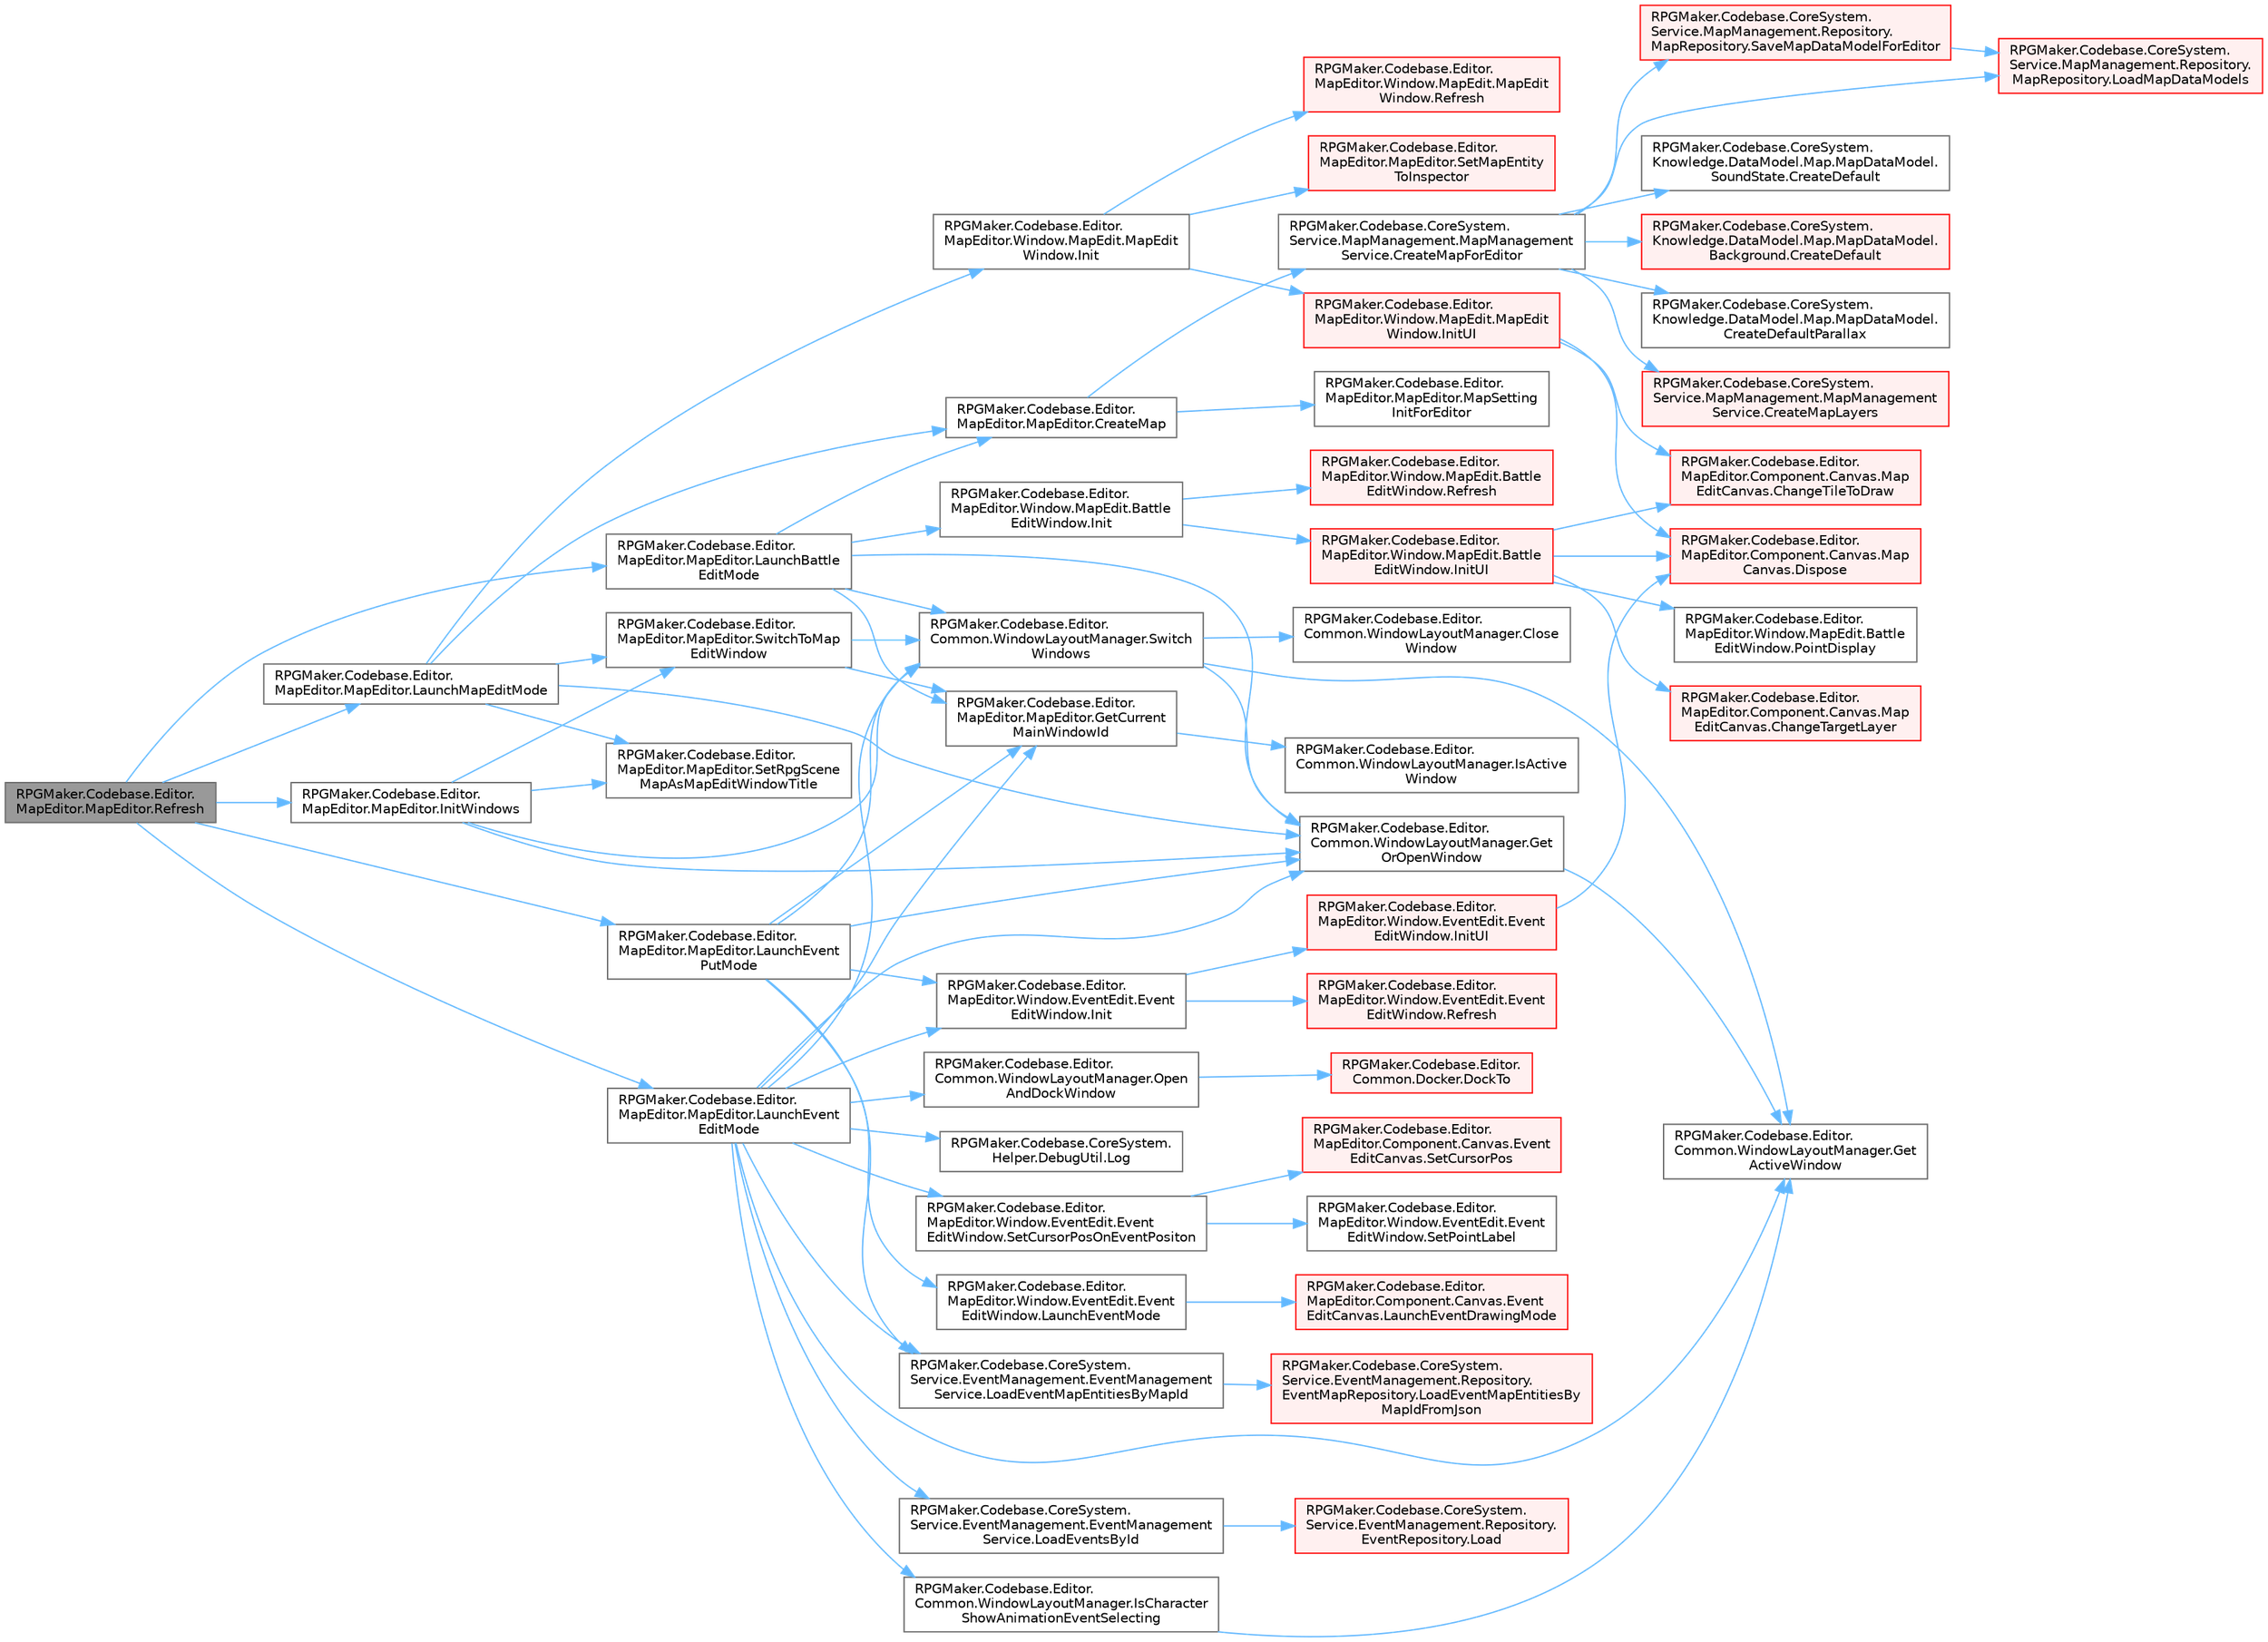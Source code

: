 digraph "RPGMaker.Codebase.Editor.MapEditor.MapEditor.Refresh"
{
 // LATEX_PDF_SIZE
  bgcolor="transparent";
  edge [fontname=Helvetica,fontsize=10,labelfontname=Helvetica,labelfontsize=10];
  node [fontname=Helvetica,fontsize=10,shape=box,height=0.2,width=0.4];
  rankdir="LR";
  Node1 [id="Node000001",label="RPGMaker.Codebase.Editor.\lMapEditor.MapEditor.Refresh",height=0.2,width=0.4,color="gray40", fillcolor="grey60", style="filled", fontcolor="black",tooltip=" "];
  Node1 -> Node2 [id="edge1_Node000001_Node000002",color="steelblue1",style="solid",tooltip=" "];
  Node2 [id="Node000002",label="RPGMaker.Codebase.Editor.\lMapEditor.MapEditor.InitWindows",height=0.2,width=0.4,color="grey40", fillcolor="white", style="filled",URL="$d1/d2d/class_r_p_g_maker_1_1_codebase_1_1_editor_1_1_map_editor_1_1_map_editor.html#a6b0846cc7c537bff3bc35ed27b41ad0e",tooltip=" "];
  Node2 -> Node3 [id="edge2_Node000002_Node000003",color="steelblue1",style="solid",tooltip=" "];
  Node3 [id="Node000003",label="RPGMaker.Codebase.Editor.\lCommon.WindowLayoutManager.Get\lOrOpenWindow",height=0.2,width=0.4,color="grey40", fillcolor="white", style="filled",URL="$d1/dcb/class_r_p_g_maker_1_1_codebase_1_1_editor_1_1_common_1_1_window_layout_manager.html#a800df5ea8f1279e857a7930eadc791c4",tooltip=" "];
  Node3 -> Node4 [id="edge3_Node000003_Node000004",color="steelblue1",style="solid",tooltip=" "];
  Node4 [id="Node000004",label="RPGMaker.Codebase.Editor.\lCommon.WindowLayoutManager.Get\lActiveWindow",height=0.2,width=0.4,color="grey40", fillcolor="white", style="filled",URL="$d1/dcb/class_r_p_g_maker_1_1_codebase_1_1_editor_1_1_common_1_1_window_layout_manager.html#a5d6a0f96e987d3d534af55f13296b8c1",tooltip=" "];
  Node2 -> Node5 [id="edge4_Node000002_Node000005",color="steelblue1",style="solid",tooltip=" "];
  Node5 [id="Node000005",label="RPGMaker.Codebase.Editor.\lMapEditor.MapEditor.SetRpgScene\lMapAsMapEditWindowTitle",height=0.2,width=0.4,color="grey40", fillcolor="white", style="filled",URL="$d1/d2d/class_r_p_g_maker_1_1_codebase_1_1_editor_1_1_map_editor_1_1_map_editor.html#a29ac6587cd8f47507d7f505663c9e0dd",tooltip=" "];
  Node2 -> Node6 [id="edge5_Node000002_Node000006",color="steelblue1",style="solid",tooltip=" "];
  Node6 [id="Node000006",label="RPGMaker.Codebase.Editor.\lMapEditor.MapEditor.SwitchToMap\lEditWindow",height=0.2,width=0.4,color="grey40", fillcolor="white", style="filled",URL="$d1/d2d/class_r_p_g_maker_1_1_codebase_1_1_editor_1_1_map_editor_1_1_map_editor.html#ab412725bfc3e503f30c69d34eab0442e",tooltip=" "];
  Node6 -> Node7 [id="edge6_Node000006_Node000007",color="steelblue1",style="solid",tooltip=" "];
  Node7 [id="Node000007",label="RPGMaker.Codebase.Editor.\lMapEditor.MapEditor.GetCurrent\lMainWindowId",height=0.2,width=0.4,color="grey40", fillcolor="white", style="filled",URL="$d1/d2d/class_r_p_g_maker_1_1_codebase_1_1_editor_1_1_map_editor_1_1_map_editor.html#af3d442a72972dd5c4fd1332ef50cb21b",tooltip=" "];
  Node7 -> Node8 [id="edge7_Node000007_Node000008",color="steelblue1",style="solid",tooltip=" "];
  Node8 [id="Node000008",label="RPGMaker.Codebase.Editor.\lCommon.WindowLayoutManager.IsActive\lWindow",height=0.2,width=0.4,color="grey40", fillcolor="white", style="filled",URL="$d1/dcb/class_r_p_g_maker_1_1_codebase_1_1_editor_1_1_common_1_1_window_layout_manager.html#a2b1eee65cd77849647530a6057678051",tooltip=" "];
  Node6 -> Node9 [id="edge8_Node000006_Node000009",color="steelblue1",style="solid",tooltip=" "];
  Node9 [id="Node000009",label="RPGMaker.Codebase.Editor.\lCommon.WindowLayoutManager.Switch\lWindows",height=0.2,width=0.4,color="grey40", fillcolor="white", style="filled",URL="$d1/dcb/class_r_p_g_maker_1_1_codebase_1_1_editor_1_1_common_1_1_window_layout_manager.html#af6e45a40b716308d921128ef9711decc",tooltip=" "];
  Node9 -> Node10 [id="edge9_Node000009_Node000010",color="steelblue1",style="solid",tooltip=" "];
  Node10 [id="Node000010",label="RPGMaker.Codebase.Editor.\lCommon.WindowLayoutManager.Close\lWindow",height=0.2,width=0.4,color="grey40", fillcolor="white", style="filled",URL="$d1/dcb/class_r_p_g_maker_1_1_codebase_1_1_editor_1_1_common_1_1_window_layout_manager.html#a57f6967903bb83daf5aadaf1a5a67d71",tooltip=" "];
  Node9 -> Node4 [id="edge10_Node000009_Node000004",color="steelblue1",style="solid",tooltip=" "];
  Node9 -> Node3 [id="edge11_Node000009_Node000003",color="steelblue1",style="solid",tooltip=" "];
  Node2 -> Node9 [id="edge12_Node000002_Node000009",color="steelblue1",style="solid",tooltip=" "];
  Node1 -> Node11 [id="edge13_Node000001_Node000011",color="steelblue1",style="solid",tooltip=" "];
  Node11 [id="Node000011",label="RPGMaker.Codebase.Editor.\lMapEditor.MapEditor.LaunchBattle\lEditMode",height=0.2,width=0.4,color="grey40", fillcolor="white", style="filled",URL="$d1/d2d/class_r_p_g_maker_1_1_codebase_1_1_editor_1_1_map_editor_1_1_map_editor.html#a6c4be9c23c8a1ec2f034ddb63d64b0b9",tooltip=" "];
  Node11 -> Node12 [id="edge14_Node000011_Node000012",color="steelblue1",style="solid",tooltip=" "];
  Node12 [id="Node000012",label="RPGMaker.Codebase.Editor.\lMapEditor.MapEditor.CreateMap",height=0.2,width=0.4,color="grey40", fillcolor="white", style="filled",URL="$d1/d2d/class_r_p_g_maker_1_1_codebase_1_1_editor_1_1_map_editor_1_1_map_editor.html#aaad5865cd59a0db90e9e2ff3a131a45e",tooltip=" "];
  Node12 -> Node13 [id="edge15_Node000012_Node000013",color="steelblue1",style="solid",tooltip=" "];
  Node13 [id="Node000013",label="RPGMaker.Codebase.CoreSystem.\lService.MapManagement.MapManagement\lService.CreateMapForEditor",height=0.2,width=0.4,color="grey40", fillcolor="white", style="filled",URL="$da/d11/class_r_p_g_maker_1_1_codebase_1_1_core_system_1_1_service_1_1_map_management_1_1_map_management_service.html#a5c1fff800906e86a5d8db13d9defa77a",tooltip="マップを新規作成する。"];
  Node13 -> Node14 [id="edge16_Node000013_Node000014",color="steelblue1",style="solid",tooltip=" "];
  Node14 [id="Node000014",label="RPGMaker.Codebase.CoreSystem.\lKnowledge.DataModel.Map.MapDataModel.\lSoundState.CreateDefault",height=0.2,width=0.4,color="grey40", fillcolor="white", style="filled",URL="$dc/d49/class_r_p_g_maker_1_1_codebase_1_1_core_system_1_1_knowledge_1_1_data_model_1_1_map_1_1_map_data_model_1_1_sound_state.html#aeb0cb79ef2718c962eb55aca6e28ac64",tooltip=" "];
  Node13 -> Node15 [id="edge17_Node000013_Node000015",color="steelblue1",style="solid",tooltip=" "];
  Node15 [id="Node000015",label="RPGMaker.Codebase.CoreSystem.\lKnowledge.DataModel.Map.MapDataModel.\lBackground.CreateDefault",height=0.2,width=0.4,color="red", fillcolor="#FFF0F0", style="filled",URL="$d0/d66/class_r_p_g_maker_1_1_codebase_1_1_core_system_1_1_knowledge_1_1_data_model_1_1_map_1_1_map_data_model_1_1_background.html#a1eee2a663fa000054126f28fef1b9e0e",tooltip=" "];
  Node13 -> Node17 [id="edge18_Node000013_Node000017",color="steelblue1",style="solid",tooltip=" "];
  Node17 [id="Node000017",label="RPGMaker.Codebase.CoreSystem.\lKnowledge.DataModel.Map.MapDataModel.\lCreateDefaultParallax",height=0.2,width=0.4,color="grey40", fillcolor="white", style="filled",URL="$d8/d51/class_r_p_g_maker_1_1_codebase_1_1_core_system_1_1_knowledge_1_1_data_model_1_1_map_1_1_map_data_model.html#abba82ffda8fa428f15566ce5c517f6cc",tooltip=" "];
  Node13 -> Node18 [id="edge19_Node000013_Node000018",color="steelblue1",style="solid",tooltip=" "];
  Node18 [id="Node000018",label="RPGMaker.Codebase.CoreSystem.\lService.MapManagement.MapManagement\lService.CreateMapLayers",height=0.2,width=0.4,color="red", fillcolor="#FFF0F0", style="filled",URL="$da/d11/class_r_p_g_maker_1_1_codebase_1_1_core_system_1_1_service_1_1_map_management_1_1_map_management_service.html#ab8ac5194ce118b299209962be4e88956",tooltip=" "];
  Node13 -> Node20 [id="edge20_Node000013_Node000020",color="steelblue1",style="solid",tooltip=" "];
  Node20 [id="Node000020",label="RPGMaker.Codebase.CoreSystem.\lService.MapManagement.Repository.\lMapRepository.LoadMapDataModels",height=0.2,width=0.4,color="red", fillcolor="#FFF0F0", style="filled",URL="$d5/d90/class_r_p_g_maker_1_1_codebase_1_1_core_system_1_1_service_1_1_map_management_1_1_repository_1_1_map_repository.html#ae52ac0cf88d7d660713d2c01b24207e2",tooltip=" "];
  Node13 -> Node23 [id="edge21_Node000013_Node000023",color="steelblue1",style="solid",tooltip=" "];
  Node23 [id="Node000023",label="RPGMaker.Codebase.CoreSystem.\lService.MapManagement.Repository.\lMapRepository.SaveMapDataModelForEditor",height=0.2,width=0.4,color="red", fillcolor="#FFF0F0", style="filled",URL="$d5/d90/class_r_p_g_maker_1_1_codebase_1_1_core_system_1_1_service_1_1_map_management_1_1_repository_1_1_map_repository.html#ac61cc506d9255bbd571043f3e5468e49",tooltip=" "];
  Node23 -> Node20 [id="edge22_Node000023_Node000020",color="steelblue1",style="solid",tooltip=" "];
  Node12 -> Node29 [id="edge23_Node000012_Node000029",color="steelblue1",style="solid",tooltip=" "];
  Node29 [id="Node000029",label="RPGMaker.Codebase.Editor.\lMapEditor.MapEditor.MapSetting\lInitForEditor",height=0.2,width=0.4,color="grey40", fillcolor="white", style="filled",URL="$d1/d2d/class_r_p_g_maker_1_1_codebase_1_1_editor_1_1_map_editor_1_1_map_editor.html#abe14ea698ba7f243b9c5ca8855ebd2db",tooltip=" "];
  Node11 -> Node7 [id="edge24_Node000011_Node000007",color="steelblue1",style="solid",tooltip=" "];
  Node11 -> Node3 [id="edge25_Node000011_Node000003",color="steelblue1",style="solid",tooltip=" "];
  Node11 -> Node30 [id="edge26_Node000011_Node000030",color="steelblue1",style="solid",tooltip=" "];
  Node30 [id="Node000030",label="RPGMaker.Codebase.Editor.\lMapEditor.Window.MapEdit.Battle\lEditWindow.Init",height=0.2,width=0.4,color="grey40", fillcolor="white", style="filled",URL="$d3/d72/class_r_p_g_maker_1_1_codebase_1_1_editor_1_1_map_editor_1_1_window_1_1_map_edit_1_1_battle_edit_window.html#ac8d7f9a4b9b0fba06eb6e70ab2302d82",tooltip=" "];
  Node30 -> Node31 [id="edge27_Node000030_Node000031",color="steelblue1",style="solid",tooltip=" "];
  Node31 [id="Node000031",label="RPGMaker.Codebase.Editor.\lMapEditor.Window.MapEdit.Battle\lEditWindow.InitUI",height=0.2,width=0.4,color="red", fillcolor="#FFF0F0", style="filled",URL="$d3/d72/class_r_p_g_maker_1_1_codebase_1_1_editor_1_1_map_editor_1_1_window_1_1_map_edit_1_1_battle_edit_window.html#ac73aaa89c2af0ab6fb349ac84434a9a3",tooltip=" "];
  Node31 -> Node32 [id="edge28_Node000031_Node000032",color="steelblue1",style="solid",tooltip=" "];
  Node32 [id="Node000032",label="RPGMaker.Codebase.Editor.\lMapEditor.Component.Canvas.Map\lEditCanvas.ChangeTargetLayer",height=0.2,width=0.4,color="red", fillcolor="#FFF0F0", style="filled",URL="$d9/df5/class_r_p_g_maker_1_1_codebase_1_1_editor_1_1_map_editor_1_1_component_1_1_canvas_1_1_map_edit_canvas.html#ab7e93b3744c154445dce99d867e22983",tooltip=" "];
  Node31 -> Node34 [id="edge29_Node000031_Node000034",color="steelblue1",style="solid",tooltip=" "];
  Node34 [id="Node000034",label="RPGMaker.Codebase.Editor.\lMapEditor.Component.Canvas.Map\lEditCanvas.ChangeTileToDraw",height=0.2,width=0.4,color="red", fillcolor="#FFF0F0", style="filled",URL="$d9/df5/class_r_p_g_maker_1_1_codebase_1_1_editor_1_1_map_editor_1_1_component_1_1_canvas_1_1_map_edit_canvas.html#aedcf06463eef42945c47ca555e1a8a58",tooltip=" "];
  Node31 -> Node58 [id="edge30_Node000031_Node000058",color="steelblue1",style="solid",tooltip=" "];
  Node58 [id="Node000058",label="RPGMaker.Codebase.Editor.\lMapEditor.Component.Canvas.Map\lCanvas.Dispose",height=0.2,width=0.4,color="red", fillcolor="#FFF0F0", style="filled",URL="$da/d63/class_r_p_g_maker_1_1_codebase_1_1_editor_1_1_map_editor_1_1_component_1_1_canvas_1_1_map_canvas.html#a04fdc064260c84ff0b542405b72805a6",tooltip=" "];
  Node31 -> Node62 [id="edge31_Node000031_Node000062",color="steelblue1",style="solid",tooltip=" "];
  Node62 [id="Node000062",label="RPGMaker.Codebase.Editor.\lMapEditor.Window.MapEdit.Battle\lEditWindow.PointDisplay",height=0.2,width=0.4,color="grey40", fillcolor="white", style="filled",URL="$d3/d72/class_r_p_g_maker_1_1_codebase_1_1_editor_1_1_map_editor_1_1_window_1_1_map_edit_1_1_battle_edit_window.html#a40d44d969a8a13a089379532c8250c33",tooltip=" "];
  Node30 -> Node64 [id="edge32_Node000030_Node000064",color="steelblue1",style="solid",tooltip=" "];
  Node64 [id="Node000064",label="RPGMaker.Codebase.Editor.\lMapEditor.Window.MapEdit.Battle\lEditWindow.Refresh",height=0.2,width=0.4,color="red", fillcolor="#FFF0F0", style="filled",URL="$d3/d72/class_r_p_g_maker_1_1_codebase_1_1_editor_1_1_map_editor_1_1_window_1_1_map_edit_1_1_battle_edit_window.html#a68c13178ca91cb5dd7e072c95d63ca1b",tooltip=" "];
  Node11 -> Node9 [id="edge33_Node000011_Node000009",color="steelblue1",style="solid",tooltip=" "];
  Node1 -> Node65 [id="edge34_Node000001_Node000065",color="steelblue1",style="solid",tooltip=" "];
  Node65 [id="Node000065",label="RPGMaker.Codebase.Editor.\lMapEditor.MapEditor.LaunchEvent\lEditMode",height=0.2,width=0.4,color="grey40", fillcolor="white", style="filled",URL="$d1/d2d/class_r_p_g_maker_1_1_codebase_1_1_editor_1_1_map_editor_1_1_map_editor.html#a9332dde4703a160f0ccb15baac16bbe6",tooltip=" "];
  Node65 -> Node4 [id="edge35_Node000065_Node000004",color="steelblue1",style="solid",tooltip=" "];
  Node65 -> Node7 [id="edge36_Node000065_Node000007",color="steelblue1",style="solid",tooltip=" "];
  Node65 -> Node3 [id="edge37_Node000065_Node000003",color="steelblue1",style="solid",tooltip=" "];
  Node65 -> Node66 [id="edge38_Node000065_Node000066",color="steelblue1",style="solid",tooltip=" "];
  Node66 [id="Node000066",label="RPGMaker.Codebase.Editor.\lMapEditor.Window.EventEdit.Event\lEditWindow.Init",height=0.2,width=0.4,color="grey40", fillcolor="white", style="filled",URL="$db/d92/class_r_p_g_maker_1_1_codebase_1_1_editor_1_1_map_editor_1_1_window_1_1_event_edit_1_1_event_edit_window.html#a4ff85adeafc8399792ae8ad76fb60980",tooltip=" "];
  Node66 -> Node67 [id="edge39_Node000066_Node000067",color="steelblue1",style="solid",tooltip=" "];
  Node67 [id="Node000067",label="RPGMaker.Codebase.Editor.\lMapEditor.Window.EventEdit.Event\lEditWindow.InitUI",height=0.2,width=0.4,color="red", fillcolor="#FFF0F0", style="filled",URL="$db/d92/class_r_p_g_maker_1_1_codebase_1_1_editor_1_1_map_editor_1_1_window_1_1_event_edit_1_1_event_edit_window.html#a4dd3e69274e66cba6093f9c28c41460a",tooltip=" "];
  Node67 -> Node58 [id="edge40_Node000067_Node000058",color="steelblue1",style="solid",tooltip=" "];
  Node66 -> Node157 [id="edge41_Node000066_Node000157",color="steelblue1",style="solid",tooltip=" "];
  Node157 [id="Node000157",label="RPGMaker.Codebase.Editor.\lMapEditor.Window.EventEdit.Event\lEditWindow.Refresh",height=0.2,width=0.4,color="red", fillcolor="#FFF0F0", style="filled",URL="$db/d92/class_r_p_g_maker_1_1_codebase_1_1_editor_1_1_map_editor_1_1_window_1_1_event_edit_1_1_event_edit_window.html#a7c14942946148397f62c7b4fc3d011d9",tooltip=" "];
  Node65 -> Node169 [id="edge42_Node000065_Node000169",color="steelblue1",style="solid",tooltip=" "];
  Node169 [id="Node000169",label="RPGMaker.Codebase.Editor.\lCommon.WindowLayoutManager.IsCharacter\lShowAnimationEventSelecting",height=0.2,width=0.4,color="grey40", fillcolor="white", style="filled",URL="$d1/dcb/class_r_p_g_maker_1_1_codebase_1_1_editor_1_1_common_1_1_window_layout_manager.html#a8c1b4bf76427e087cc2ec0e3f1d61b04",tooltip=" "];
  Node169 -> Node4 [id="edge43_Node000169_Node000004",color="steelblue1",style="solid",tooltip=" "];
  Node65 -> Node170 [id="edge44_Node000065_Node000170",color="steelblue1",style="solid",tooltip=" "];
  Node170 [id="Node000170",label="RPGMaker.Codebase.CoreSystem.\lService.EventManagement.EventManagement\lService.LoadEventMapEntitiesByMapId",height=0.2,width=0.4,color="grey40", fillcolor="white", style="filled",URL="$d5/d7b/class_r_p_g_maker_1_1_codebase_1_1_core_system_1_1_service_1_1_event_management_1_1_event_management_service.html#a05f1ad9242e0b86f9d47491a350b2777",tooltip=" "];
  Node170 -> Node171 [id="edge45_Node000170_Node000171",color="steelblue1",style="solid",tooltip=" "];
  Node171 [id="Node000171",label="RPGMaker.Codebase.CoreSystem.\lService.EventManagement.Repository.\lEventMapRepository.LoadEventMapEntitiesBy\lMapIdFromJson",height=0.2,width=0.4,color="red", fillcolor="#FFF0F0", style="filled",URL="$d1/d3b/class_r_p_g_maker_1_1_codebase_1_1_core_system_1_1_service_1_1_event_management_1_1_repository_1_1_event_map_repository.html#a76f46f347afad992d56cc1f9f6c80e7e",tooltip=" "];
  Node65 -> Node172 [id="edge46_Node000065_Node000172",color="steelblue1",style="solid",tooltip=" "];
  Node172 [id="Node000172",label="RPGMaker.Codebase.CoreSystem.\lService.EventManagement.EventManagement\lService.LoadEventsById",height=0.2,width=0.4,color="grey40", fillcolor="white", style="filled",URL="$d5/d7b/class_r_p_g_maker_1_1_codebase_1_1_core_system_1_1_service_1_1_event_management_1_1_event_management_service.html#ad41822cfd87959b5dd4db750820f4dd3",tooltip=" "];
  Node172 -> Node91 [id="edge47_Node000172_Node000091",color="steelblue1",style="solid",tooltip=" "];
  Node91 [id="Node000091",label="RPGMaker.Codebase.CoreSystem.\lService.EventManagement.Repository.\lEventRepository.Load",height=0.2,width=0.4,color="red", fillcolor="#FFF0F0", style="filled",URL="$d9/d21/class_r_p_g_maker_1_1_codebase_1_1_core_system_1_1_service_1_1_event_management_1_1_repository_1_1_event_repository.html#aa07a22564e7e157ac3cb0b8861980079",tooltip=" "];
  Node65 -> Node123 [id="edge48_Node000065_Node000123",color="steelblue1",style="solid",tooltip=" "];
  Node123 [id="Node000123",label="RPGMaker.Codebase.CoreSystem.\lHelper.DebugUtil.Log",height=0.2,width=0.4,color="grey40", fillcolor="white", style="filled",URL="$d0/dba/class_r_p_g_maker_1_1_codebase_1_1_core_system_1_1_helper_1_1_debug_util.html#ae769554710c95a408921ec8596769145",tooltip="オブジェクトを文字列化してUnityコンソールに表示する。"];
  Node65 -> Node173 [id="edge49_Node000065_Node000173",color="steelblue1",style="solid",tooltip=" "];
  Node173 [id="Node000173",label="RPGMaker.Codebase.Editor.\lCommon.WindowLayoutManager.Open\lAndDockWindow",height=0.2,width=0.4,color="grey40", fillcolor="white", style="filled",URL="$d1/dcb/class_r_p_g_maker_1_1_codebase_1_1_editor_1_1_common_1_1_window_layout_manager.html#ab7e593e16bd1c9641bf88599f3fea880",tooltip="ウィンドウを開き、ドッキングする"];
  Node173 -> Node174 [id="edge50_Node000173_Node000174",color="steelblue1",style="solid",tooltip=" "];
  Node174 [id="Node000174",label="RPGMaker.Codebase.Editor.\lCommon.Docker.DockTo",height=0.2,width=0.4,color="red", fillcolor="#FFF0F0", style="filled",URL="$d5/d6b/class_r_p_g_maker_1_1_codebase_1_1_editor_1_1_common_1_1_docker.html#a48fec793c05226aa6e9794b84f19f138",tooltip="Docks the second window to the first window at the given position"];
  Node65 -> Node184 [id="edge51_Node000065_Node000184",color="steelblue1",style="solid",tooltip=" "];
  Node184 [id="Node000184",label="RPGMaker.Codebase.Editor.\lMapEditor.Window.EventEdit.Event\lEditWindow.SetCursorPosOnEventPositon",height=0.2,width=0.4,color="grey40", fillcolor="white", style="filled",URL="$db/d92/class_r_p_g_maker_1_1_codebase_1_1_editor_1_1_map_editor_1_1_window_1_1_event_edit_1_1_event_edit_window.html#af5e74e991434d226e5e3efaece384acc",tooltip="イベント位置にカーソルを設定する。"];
  Node184 -> Node120 [id="edge52_Node000184_Node000120",color="steelblue1",style="solid",tooltip=" "];
  Node120 [id="Node000120",label="RPGMaker.Codebase.Editor.\lMapEditor.Component.Canvas.Event\lEditCanvas.SetCursorPos",height=0.2,width=0.4,color="red", fillcolor="#FFF0F0", style="filled",URL="$df/d64/class_r_p_g_maker_1_1_codebase_1_1_editor_1_1_map_editor_1_1_component_1_1_canvas_1_1_event_edit_canvas.html#a01dd8ebe72e3d3f8b294f0bccbbca9cc",tooltip="カーソル位置を設定する。"];
  Node184 -> Node126 [id="edge53_Node000184_Node000126",color="steelblue1",style="solid",tooltip=" "];
  Node126 [id="Node000126",label="RPGMaker.Codebase.Editor.\lMapEditor.Window.EventEdit.Event\lEditWindow.SetPointLabel",height=0.2,width=0.4,color="grey40", fillcolor="white", style="filled",URL="$db/d92/class_r_p_g_maker_1_1_codebase_1_1_editor_1_1_map_editor_1_1_window_1_1_event_edit_1_1_event_edit_window.html#acb6f0b1e1e8e23a724e2f4a1bf8f9f88",tooltip=" "];
  Node65 -> Node9 [id="edge54_Node000065_Node000009",color="steelblue1",style="solid",tooltip=" "];
  Node1 -> Node185 [id="edge55_Node000001_Node000185",color="steelblue1",style="solid",tooltip=" "];
  Node185 [id="Node000185",label="RPGMaker.Codebase.Editor.\lMapEditor.MapEditor.LaunchEvent\lPutMode",height=0.2,width=0.4,color="grey40", fillcolor="white", style="filled",URL="$d1/d2d/class_r_p_g_maker_1_1_codebase_1_1_editor_1_1_map_editor_1_1_map_editor.html#a2c5f7de25efddd1120bb5f8e519bc324",tooltip=" "];
  Node185 -> Node7 [id="edge56_Node000185_Node000007",color="steelblue1",style="solid",tooltip=" "];
  Node185 -> Node3 [id="edge57_Node000185_Node000003",color="steelblue1",style="solid",tooltip=" "];
  Node185 -> Node66 [id="edge58_Node000185_Node000066",color="steelblue1",style="solid",tooltip=" "];
  Node185 -> Node186 [id="edge59_Node000185_Node000186",color="steelblue1",style="solid",tooltip=" "];
  Node186 [id="Node000186",label="RPGMaker.Codebase.Editor.\lMapEditor.Window.EventEdit.Event\lEditWindow.LaunchEventMode",height=0.2,width=0.4,color="grey40", fillcolor="white", style="filled",URL="$db/d92/class_r_p_g_maker_1_1_codebase_1_1_editor_1_1_map_editor_1_1_window_1_1_event_edit_1_1_event_edit_window.html#a082e2faaa2d5584e0f855b146872ace2",tooltip=" "];
  Node186 -> Node187 [id="edge60_Node000186_Node000187",color="steelblue1",style="solid",tooltip=" "];
  Node187 [id="Node000187",label="RPGMaker.Codebase.Editor.\lMapEditor.Component.Canvas.Event\lEditCanvas.LaunchEventDrawingMode",height=0.2,width=0.4,color="red", fillcolor="#FFF0F0", style="filled",URL="$df/d64/class_r_p_g_maker_1_1_codebase_1_1_editor_1_1_map_editor_1_1_component_1_1_canvas_1_1_event_edit_canvas.html#ad2d68ef0e11a285c4574c87da48781ef",tooltip=" "];
  Node185 -> Node170 [id="edge61_Node000185_Node000170",color="steelblue1",style="solid",tooltip=" "];
  Node185 -> Node9 [id="edge62_Node000185_Node000009",color="steelblue1",style="solid",tooltip=" "];
  Node1 -> Node188 [id="edge63_Node000001_Node000188",color="steelblue1",style="solid",tooltip=" "];
  Node188 [id="Node000188",label="RPGMaker.Codebase.Editor.\lMapEditor.MapEditor.LaunchMapEditMode",height=0.2,width=0.4,color="grey40", fillcolor="white", style="filled",URL="$d1/d2d/class_r_p_g_maker_1_1_codebase_1_1_editor_1_1_map_editor_1_1_map_editor.html#ae7c44f818315ec824d5d48ff89323c7c",tooltip=" "];
  Node188 -> Node12 [id="edge64_Node000188_Node000012",color="steelblue1",style="solid",tooltip=" "];
  Node188 -> Node3 [id="edge65_Node000188_Node000003",color="steelblue1",style="solid",tooltip=" "];
  Node188 -> Node189 [id="edge66_Node000188_Node000189",color="steelblue1",style="solid",tooltip=" "];
  Node189 [id="Node000189",label="RPGMaker.Codebase.Editor.\lMapEditor.Window.MapEdit.MapEdit\lWindow.Init",height=0.2,width=0.4,color="grey40", fillcolor="white", style="filled",URL="$d9/d6e/class_r_p_g_maker_1_1_codebase_1_1_editor_1_1_map_editor_1_1_window_1_1_map_edit_1_1_map_edit_window.html#afbc729807fb87a208ccf0e743f06338f",tooltip=" "];
  Node189 -> Node190 [id="edge67_Node000189_Node000190",color="steelblue1",style="solid",tooltip=" "];
  Node190 [id="Node000190",label="RPGMaker.Codebase.Editor.\lMapEditor.Window.MapEdit.MapEdit\lWindow.InitUI",height=0.2,width=0.4,color="red", fillcolor="#FFF0F0", style="filled",URL="$d9/d6e/class_r_p_g_maker_1_1_codebase_1_1_editor_1_1_map_editor_1_1_window_1_1_map_edit_1_1_map_edit_window.html#aa524ff6a16923952c4be79a3ecbab1b6",tooltip=" "];
  Node190 -> Node34 [id="edge68_Node000190_Node000034",color="steelblue1",style="solid",tooltip=" "];
  Node190 -> Node58 [id="edge69_Node000190_Node000058",color="steelblue1",style="solid",tooltip=" "];
  Node189 -> Node193 [id="edge70_Node000189_Node000193",color="steelblue1",style="solid",tooltip=" "];
  Node193 [id="Node000193",label="RPGMaker.Codebase.Editor.\lMapEditor.Window.MapEdit.MapEdit\lWindow.Refresh",height=0.2,width=0.4,color="red", fillcolor="#FFF0F0", style="filled",URL="$d9/d6e/class_r_p_g_maker_1_1_codebase_1_1_editor_1_1_map_editor_1_1_window_1_1_map_edit_1_1_map_edit_window.html#a8b571aa02140da684a890cf71329705b",tooltip=" "];
  Node189 -> Node209 [id="edge71_Node000189_Node000209",color="steelblue1",style="solid",tooltip=" "];
  Node209 [id="Node000209",label="RPGMaker.Codebase.Editor.\lMapEditor.MapEditor.SetMapEntity\lToInspector",height=0.2,width=0.4,color="red", fillcolor="#FFF0F0", style="filled",URL="$d1/d2d/class_r_p_g_maker_1_1_codebase_1_1_editor_1_1_map_editor_1_1_map_editor.html#a5c7fd730c5017a5c962ceddfdff9a630",tooltip=" "];
  Node188 -> Node5 [id="edge72_Node000188_Node000005",color="steelblue1",style="solid",tooltip=" "];
  Node188 -> Node6 [id="edge73_Node000188_Node000006",color="steelblue1",style="solid",tooltip=" "];
}
